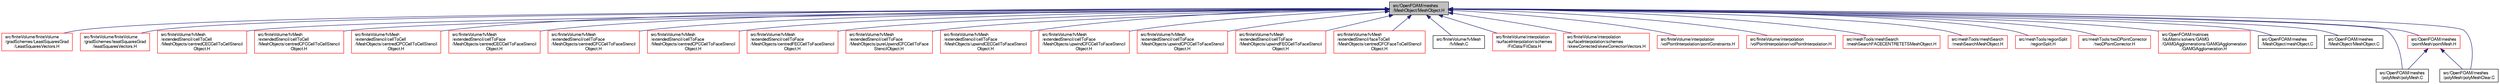 digraph "src/OpenFOAM/meshes/MeshObject/MeshObject.H"
{
  bgcolor="transparent";
  edge [fontname="FreeSans",fontsize="10",labelfontname="FreeSans",labelfontsize="10"];
  node [fontname="FreeSans",fontsize="10",shape=record];
  Node74 [label="src/OpenFOAM/meshes\l/MeshObject/MeshObject.H",height=0.2,width=0.4,color="black", fillcolor="grey75", style="filled", fontcolor="black"];
  Node74 -> Node75 [dir="back",color="midnightblue",fontsize="10",style="solid",fontname="FreeSans"];
  Node75 [label="src/finiteVolume/finiteVolume\l/gradSchemes/LeastSquaresGrad\l/LeastSquaresVectors.H",height=0.2,width=0.4,color="red",URL="$a03134.html"];
  Node74 -> Node78 [dir="back",color="midnightblue",fontsize="10",style="solid",fontname="FreeSans"];
  Node78 [label="src/finiteVolume/finiteVolume\l/gradSchemes/leastSquaresGrad\l/leastSquaresVectors.H",height=0.2,width=0.4,color="red",URL="$a03152.html"];
  Node74 -> Node83 [dir="back",color="midnightblue",fontsize="10",style="solid",fontname="FreeSans"];
  Node83 [label="src/finiteVolume/fvMesh\l/extendedStencil/cellToCell\l/MeshObjects/centredCECCellToCellStencil\lObject.H",height=0.2,width=0.4,color="red",URL="$a03368.html"];
  Node74 -> Node86 [dir="back",color="midnightblue",fontsize="10",style="solid",fontname="FreeSans"];
  Node86 [label="src/finiteVolume/fvMesh\l/extendedStencil/cellToCell\l/MeshObjects/centredCFCCellToCellStencil\lObject.H",height=0.2,width=0.4,color="red",URL="$a03374.html"];
  Node74 -> Node88 [dir="back",color="midnightblue",fontsize="10",style="solid",fontname="FreeSans"];
  Node88 [label="src/finiteVolume/fvMesh\l/extendedStencil/cellToCell\l/MeshObjects/centredCPCCellToCellStencil\lObject.H",height=0.2,width=0.4,color="red",URL="$a03380.html"];
  Node74 -> Node90 [dir="back",color="midnightblue",fontsize="10",style="solid",fontname="FreeSans"];
  Node90 [label="src/finiteVolume/fvMesh\l/extendedStencil/cellToFace\l/MeshObjects/centredCECCellToFaceStencil\lObject.H",height=0.2,width=0.4,color="red",URL="$a03440.html"];
  Node74 -> Node92 [dir="back",color="midnightblue",fontsize="10",style="solid",fontname="FreeSans"];
  Node92 [label="src/finiteVolume/fvMesh\l/extendedStencil/cellToFace\l/MeshObjects/centredCFCCellToFaceStencil\lObject.H",height=0.2,width=0.4,color="red",URL="$a03446.html"];
  Node74 -> Node99 [dir="back",color="midnightblue",fontsize="10",style="solid",fontname="FreeSans"];
  Node99 [label="src/finiteVolume/fvMesh\l/extendedStencil/cellToFace\l/MeshObjects/centredCPCCellToFaceStencil\lObject.H",height=0.2,width=0.4,color="red",URL="$a03452.html"];
  Node74 -> Node101 [dir="back",color="midnightblue",fontsize="10",style="solid",fontname="FreeSans"];
  Node101 [label="src/finiteVolume/fvMesh\l/extendedStencil/cellToFace\l/MeshObjects/centredFECCellToFaceStencil\lObject.H",height=0.2,width=0.4,color="red",URL="$a03458.html"];
  Node74 -> Node104 [dir="back",color="midnightblue",fontsize="10",style="solid",fontname="FreeSans"];
  Node104 [label="src/finiteVolume/fvMesh\l/extendedStencil/cellToFace\l/MeshObjects/pureUpwindCFCCellToFace\lStencilObject.H",height=0.2,width=0.4,color="red",URL="$a03464.html"];
  Node74 -> Node107 [dir="back",color="midnightblue",fontsize="10",style="solid",fontname="FreeSans"];
  Node107 [label="src/finiteVolume/fvMesh\l/extendedStencil/cellToFace\l/MeshObjects/upwindCECCellToFaceStencil\lObject.H",height=0.2,width=0.4,color="red",URL="$a03470.html"];
  Node74 -> Node109 [dir="back",color="midnightblue",fontsize="10",style="solid",fontname="FreeSans"];
  Node109 [label="src/finiteVolume/fvMesh\l/extendedStencil/cellToFace\l/MeshObjects/upwindCFCCellToFaceStencil\lObject.H",height=0.2,width=0.4,color="red",URL="$a03476.html"];
  Node74 -> Node113 [dir="back",color="midnightblue",fontsize="10",style="solid",fontname="FreeSans"];
  Node113 [label="src/finiteVolume/fvMesh\l/extendedStencil/cellToFace\l/MeshObjects/upwindCPCCellToFaceStencil\lObject.H",height=0.2,width=0.4,color="red",URL="$a03482.html"];
  Node74 -> Node115 [dir="back",color="midnightblue",fontsize="10",style="solid",fontname="FreeSans"];
  Node115 [label="src/finiteVolume/fvMesh\l/extendedStencil/cellToFace\l/MeshObjects/upwindFECCellToFaceStencil\lObject.H",height=0.2,width=0.4,color="red",URL="$a03488.html"];
  Node74 -> Node119 [dir="back",color="midnightblue",fontsize="10",style="solid",fontname="FreeSans"];
  Node119 [label="src/finiteVolume/fvMesh\l/extendedStencil/faceToCell\l/MeshObjects/centredCFCFaceToCellStencil\lObject.H",height=0.2,width=0.4,color="red",URL="$a03521.html"];
  Node74 -> Node121 [dir="back",color="midnightblue",fontsize="10",style="solid",fontname="FreeSans"];
  Node121 [label="src/finiteVolume/fvMesh\l/fvMesh.C",height=0.2,width=0.4,color="black",URL="$a03530.html"];
  Node74 -> Node122 [dir="back",color="midnightblue",fontsize="10",style="solid",fontname="FreeSans"];
  Node122 [label="src/finiteVolume/interpolation\l/surfaceInterpolation/schemes\l/FitData/FitData.H",height=0.2,width=0.4,color="red",URL="$a04151.html"];
  Node74 -> Node134 [dir="back",color="midnightblue",fontsize="10",style="solid",fontname="FreeSans"];
  Node134 [label="src/finiteVolume/interpolation\l/surfaceInterpolation/schemes\l/skewCorrected/skewCorrectionVectors.H",height=0.2,width=0.4,color="red",URL="$a04286.html"];
  Node74 -> Node140 [dir="back",color="midnightblue",fontsize="10",style="solid",fontname="FreeSans"];
  Node140 [label="src/finiteVolume/interpolation\l/volPointInterpolation/pointConstraints.H",height=0.2,width=0.4,color="red",URL="$a04328.html"];
  Node74 -> Node149 [dir="back",color="midnightblue",fontsize="10",style="solid",fontname="FreeSans"];
  Node149 [label="src/finiteVolume/interpolation\l/volPointInterpolation/volPointInterpolation.H",height=0.2,width=0.4,color="red",URL="$a04340.html"];
  Node74 -> Node178 [dir="back",color="midnightblue",fontsize="10",style="solid",fontname="FreeSans"];
  Node178 [label="src/meshTools/meshSearch\l/meshSearchFACECENTRETETSMeshObject.H",height=0.2,width=0.4,color="red",URL="$a07631.html"];
  Node74 -> Node180 [dir="back",color="midnightblue",fontsize="10",style="solid",fontname="FreeSans"];
  Node180 [label="src/meshTools/meshSearch\l/meshSearchMeshObject.H",height=0.2,width=0.4,color="red",URL="$a07637.html"];
  Node74 -> Node184 [dir="back",color="midnightblue",fontsize="10",style="solid",fontname="FreeSans"];
  Node184 [label="src/meshTools/regionSplit\l/regionSplit.H",height=0.2,width=0.4,color="red",URL="$a07772.html"];
  Node74 -> Node194 [dir="back",color="midnightblue",fontsize="10",style="solid",fontname="FreeSans"];
  Node194 [label="src/meshTools/twoDPointCorrector\l/twoDPointCorrector.H",height=0.2,width=0.4,color="red",URL="$a08270.html"];
  Node74 -> Node198 [dir="back",color="midnightblue",fontsize="10",style="solid",fontname="FreeSans"];
  Node198 [label="src/OpenFOAM/matrices\l/lduMatrix/solvers/GAMG\l/GAMGAgglomerations/GAMGAgglomeration\l/GAMGAgglomeration.H",height=0.2,width=0.4,color="red",URL="$a10832.html"];
  Node74 -> Node266 [dir="back",color="midnightblue",fontsize="10",style="solid",fontname="FreeSans"];
  Node266 [label="src/OpenFOAM/meshes\l/MeshObject/meshObject.C",height=0.2,width=0.4,color="black",URL="$a11168.html"];
  Node74 -> Node267 [dir="back",color="midnightblue",fontsize="10",style="solid",fontname="FreeSans"];
  Node267 [label="src/OpenFOAM/meshes\l/MeshObject/MeshObject.C",height=0.2,width=0.4,color="black",URL="$a11171.html"];
  Node74 -> Node268 [dir="back",color="midnightblue",fontsize="10",style="solid",fontname="FreeSans"];
  Node268 [label="src/OpenFOAM/meshes\l/pointMesh/pointMesh.H",height=0.2,width=0.4,color="red",URL="$a11399.html"];
  Node268 -> Node534 [dir="back",color="midnightblue",fontsize="10",style="solid",fontname="FreeSans"];
  Node534 [label="src/OpenFOAM/meshes\l/polyMesh/polyMesh.C",height=0.2,width=0.4,color="black",URL="$a11627.html"];
  Node268 -> Node535 [dir="back",color="midnightblue",fontsize="10",style="solid",fontname="FreeSans"];
  Node535 [label="src/OpenFOAM/meshes\l/polyMesh/polyMeshClear.C",height=0.2,width=0.4,color="black",URL="$a11642.html"];
  Node74 -> Node534 [dir="back",color="midnightblue",fontsize="10",style="solid",fontname="FreeSans"];
  Node74 -> Node535 [dir="back",color="midnightblue",fontsize="10",style="solid",fontname="FreeSans"];
}
